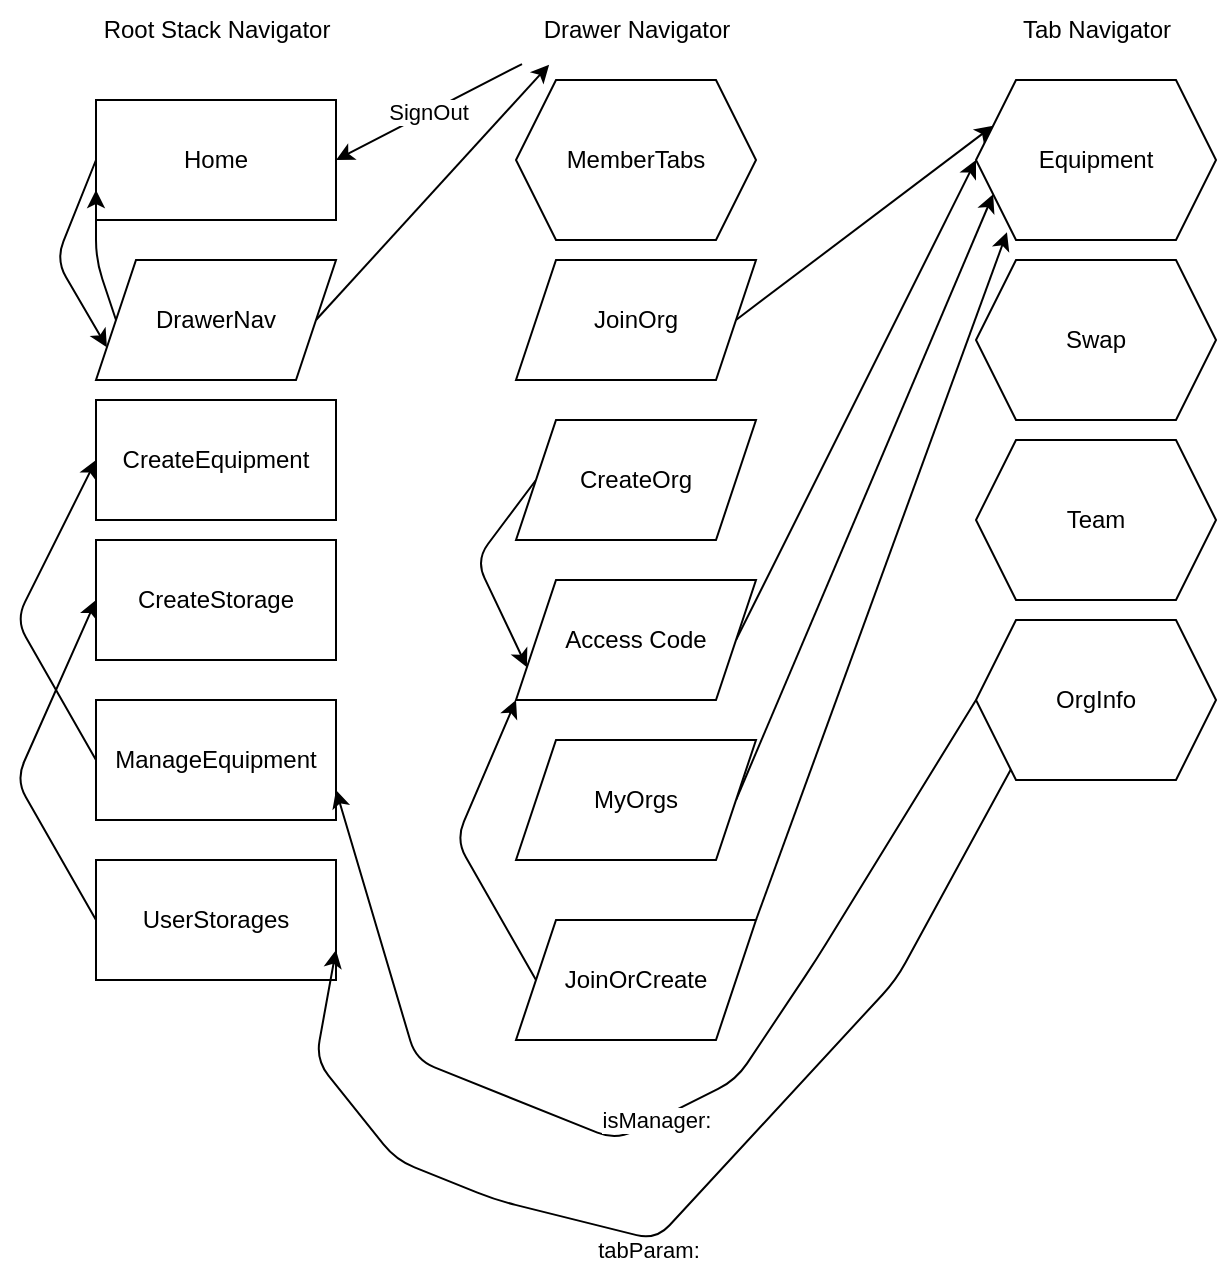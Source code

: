 <mxfile>
    <diagram id="_8pjSe3Pm8H43bbgl2Ej" name="Page-1">
        <mxGraphModel dx="429" dy="636" grid="1" gridSize="10" guides="1" tooltips="1" connect="1" arrows="1" fold="1" page="1" pageScale="1" pageWidth="850" pageHeight="1100" math="0" shadow="0">
            <root>
                <mxCell id="0"/>
                <mxCell id="1" parent="0"/>
                <mxCell id="24" style="edgeStyle=none;html=1;exitX=0;exitY=0.5;exitDx=0;exitDy=0;entryX=0;entryY=0.75;entryDx=0;entryDy=0;" parent="1" source="2" target="9" edge="1">
                    <mxGeometry relative="1" as="geometry">
                        <Array as="points">
                            <mxPoint x="60" y="170"/>
                        </Array>
                    </mxGeometry>
                </mxCell>
                <mxCell id="2" value="Home" style="whiteSpace=wrap;html=1;" parent="1" vertex="1">
                    <mxGeometry x="80" y="90" width="120" height="60" as="geometry"/>
                </mxCell>
                <mxCell id="4" value="Root Stack Navigator" style="text;html=1;align=center;verticalAlign=middle;resizable=0;points=[];autosize=1;strokeColor=none;fillColor=none;" parent="1" vertex="1">
                    <mxGeometry x="70" y="40" width="140" height="30" as="geometry"/>
                </mxCell>
                <mxCell id="40" style="edgeStyle=none;html=1;exitX=0;exitY=0.5;exitDx=0;exitDy=0;entryX=0;entryY=0.5;entryDx=0;entryDy=0;" edge="1" parent="1" source="5" target="6">
                    <mxGeometry relative="1" as="geometry">
                        <Array as="points">
                            <mxPoint x="40" y="350"/>
                        </Array>
                    </mxGeometry>
                </mxCell>
                <mxCell id="5" value="ManageEquipment" style="whiteSpace=wrap;html=1;" parent="1" vertex="1">
                    <mxGeometry x="80" y="390" width="120" height="60" as="geometry"/>
                </mxCell>
                <mxCell id="6" value="CreateEquipment" style="whiteSpace=wrap;html=1;" parent="1" vertex="1">
                    <mxGeometry x="80" y="240" width="120" height="60" as="geometry"/>
                </mxCell>
                <mxCell id="39" style="edgeStyle=none;html=1;exitX=0;exitY=0.5;exitDx=0;exitDy=0;entryX=0;entryY=0.5;entryDx=0;entryDy=0;" edge="1" parent="1" source="7" target="8">
                    <mxGeometry relative="1" as="geometry">
                        <Array as="points">
                            <mxPoint x="40" y="430"/>
                        </Array>
                    </mxGeometry>
                </mxCell>
                <mxCell id="7" value="UserStorages" style="whiteSpace=wrap;html=1;" parent="1" vertex="1">
                    <mxGeometry x="80" y="470" width="120" height="60" as="geometry"/>
                </mxCell>
                <mxCell id="8" value="CreateStorage" style="whiteSpace=wrap;html=1;" parent="1" vertex="1">
                    <mxGeometry x="80" y="310" width="120" height="60" as="geometry"/>
                </mxCell>
                <mxCell id="26" style="edgeStyle=none;html=1;exitX=0;exitY=0.5;exitDx=0;exitDy=0;entryX=0;entryY=0.75;entryDx=0;entryDy=0;" parent="1" source="9" target="2" edge="1">
                    <mxGeometry relative="1" as="geometry">
                        <Array as="points">
                            <mxPoint x="80" y="170"/>
                        </Array>
                    </mxGeometry>
                </mxCell>
                <mxCell id="29" style="edgeStyle=none;html=1;exitX=1;exitY=0.5;exitDx=0;exitDy=0;entryX=0.138;entryY=1.079;entryDx=0;entryDy=0;entryPerimeter=0;" parent="1" source="9" target="10" edge="1">
                    <mxGeometry relative="1" as="geometry"/>
                </mxCell>
                <mxCell id="9" value="DrawerNav" style="shape=parallelogram;perimeter=parallelogramPerimeter;whiteSpace=wrap;html=1;fixedSize=1;" parent="1" vertex="1">
                    <mxGeometry x="80" y="170" width="120" height="60" as="geometry"/>
                </mxCell>
                <mxCell id="10" value="Drawer Navigator" style="text;html=1;align=center;verticalAlign=middle;resizable=0;points=[];autosize=1;strokeColor=none;fillColor=none;" parent="1" vertex="1">
                    <mxGeometry x="290" y="40" width="120" height="30" as="geometry"/>
                </mxCell>
                <mxCell id="27" style="edgeStyle=none;html=1;exitX=1;exitY=0.5;exitDx=0;exitDy=0;entryX=0;entryY=0.25;entryDx=0;entryDy=0;" parent="1" source="12" target="18" edge="1">
                    <mxGeometry relative="1" as="geometry"/>
                </mxCell>
                <mxCell id="11" value="MemberTabs" style="shape=hexagon;perimeter=hexagonPerimeter2;whiteSpace=wrap;html=1;fixedSize=1;" parent="1" vertex="1">
                    <mxGeometry x="290" y="80" width="120" height="80" as="geometry"/>
                </mxCell>
                <mxCell id="12" value="JoinOrg" style="shape=parallelogram;perimeter=parallelogramPerimeter;whiteSpace=wrap;html=1;fixedSize=1;" parent="1" vertex="1">
                    <mxGeometry x="290" y="170" width="120" height="60" as="geometry"/>
                </mxCell>
                <mxCell id="30" style="edgeStyle=none;html=1;exitX=1;exitY=0.5;exitDx=0;exitDy=0;entryX=0;entryY=0.5;entryDx=0;entryDy=0;" parent="1" source="14" target="18" edge="1">
                    <mxGeometry relative="1" as="geometry"/>
                </mxCell>
                <mxCell id="33" style="edgeStyle=none;html=1;exitX=0;exitY=0.5;exitDx=0;exitDy=0;entryX=0;entryY=0.75;entryDx=0;entryDy=0;" parent="1" source="13" target="14" edge="1">
                    <mxGeometry relative="1" as="geometry">
                        <Array as="points">
                            <mxPoint x="270" y="320"/>
                        </Array>
                    </mxGeometry>
                </mxCell>
                <mxCell id="13" value="CreateOrg" style="shape=parallelogram;perimeter=parallelogramPerimeter;whiteSpace=wrap;html=1;fixedSize=1;" parent="1" vertex="1">
                    <mxGeometry x="290" y="250" width="120" height="60" as="geometry"/>
                </mxCell>
                <mxCell id="14" value="Access Code" style="shape=parallelogram;perimeter=parallelogramPerimeter;whiteSpace=wrap;html=1;fixedSize=1;" parent="1" vertex="1">
                    <mxGeometry x="290" y="330" width="120" height="60" as="geometry"/>
                </mxCell>
                <mxCell id="31" style="edgeStyle=none;html=1;exitX=1;exitY=0.5;exitDx=0;exitDy=0;entryX=0;entryY=0.75;entryDx=0;entryDy=0;" parent="1" source="15" target="18" edge="1">
                    <mxGeometry relative="1" as="geometry"/>
                </mxCell>
                <mxCell id="15" value="MyOrgs" style="shape=parallelogram;perimeter=parallelogramPerimeter;whiteSpace=wrap;html=1;fixedSize=1;" parent="1" vertex="1">
                    <mxGeometry x="290" y="410" width="120" height="60" as="geometry"/>
                </mxCell>
                <mxCell id="34" style="edgeStyle=none;html=1;exitX=0;exitY=0.5;exitDx=0;exitDy=0;" parent="1" source="16" edge="1">
                    <mxGeometry relative="1" as="geometry">
                        <mxPoint x="290" y="390" as="targetPoint"/>
                        <Array as="points">
                            <mxPoint x="260" y="460"/>
                        </Array>
                    </mxGeometry>
                </mxCell>
                <mxCell id="36" style="edgeStyle=none;html=1;exitX=1;exitY=0;exitDx=0;exitDy=0;entryX=0.129;entryY=0.952;entryDx=0;entryDy=0;entryPerimeter=0;" parent="1" source="16" target="18" edge="1">
                    <mxGeometry relative="1" as="geometry"/>
                </mxCell>
                <mxCell id="16" value="JoinOrCreate" style="shape=parallelogram;perimeter=parallelogramPerimeter;whiteSpace=wrap;html=1;fixedSize=1;" parent="1" vertex="1">
                    <mxGeometry x="290" y="500" width="120" height="60" as="geometry"/>
                </mxCell>
                <mxCell id="17" value="Tab Navigator" style="text;html=1;align=center;verticalAlign=middle;resizable=0;points=[];autosize=1;strokeColor=none;fillColor=none;" parent="1" vertex="1">
                    <mxGeometry x="530" y="40" width="100" height="30" as="geometry"/>
                </mxCell>
                <mxCell id="18" value="Equipment" style="shape=hexagon;perimeter=hexagonPerimeter2;whiteSpace=wrap;html=1;fixedSize=1;" parent="1" vertex="1">
                    <mxGeometry x="520" y="80" width="120" height="80" as="geometry"/>
                </mxCell>
                <mxCell id="19" value="Swap" style="shape=hexagon;perimeter=hexagonPerimeter2;whiteSpace=wrap;html=1;fixedSize=1;" parent="1" vertex="1">
                    <mxGeometry x="520" y="170" width="120" height="80" as="geometry"/>
                </mxCell>
                <mxCell id="20" value="Team" style="shape=hexagon;perimeter=hexagonPerimeter2;whiteSpace=wrap;html=1;fixedSize=1;" parent="1" vertex="1">
                    <mxGeometry x="520" y="260" width="120" height="80" as="geometry"/>
                </mxCell>
                <mxCell id="37" value="tabParam:" style="edgeStyle=none;html=1;entryX=1;entryY=0.75;entryDx=0;entryDy=0;" edge="1" parent="1" target="7">
                    <mxGeometry x="0.093" y="6" relative="1" as="geometry">
                        <mxPoint x="540" y="420" as="sourcePoint"/>
                        <Array as="points">
                            <mxPoint x="480" y="530"/>
                            <mxPoint x="360" y="660"/>
                            <mxPoint x="280" y="640"/>
                            <mxPoint x="230" y="620"/>
                            <mxPoint x="190" y="570"/>
                        </Array>
                        <mxPoint as="offset"/>
                    </mxGeometry>
                </mxCell>
                <mxCell id="38" value="isManager:" style="edgeStyle=none;html=1;exitX=0;exitY=0.5;exitDx=0;exitDy=0;entryX=1;entryY=0.75;entryDx=0;entryDy=0;" edge="1" parent="1" source="21" target="5">
                    <mxGeometry relative="1" as="geometry">
                        <mxPoint x="500" y="680" as="targetPoint"/>
                        <Array as="points">
                            <mxPoint x="440" y="520"/>
                            <mxPoint x="400" y="580"/>
                            <mxPoint x="340" y="610"/>
                            <mxPoint x="240" y="570"/>
                        </Array>
                    </mxGeometry>
                </mxCell>
                <mxCell id="21" value="OrgInfo" style="shape=hexagon;perimeter=hexagonPerimeter2;whiteSpace=wrap;html=1;fixedSize=1;" parent="1" vertex="1">
                    <mxGeometry x="520" y="350" width="120" height="80" as="geometry"/>
                </mxCell>
                <mxCell id="28" value="SignOut" style="edgeStyle=none;html=1;exitX=0.025;exitY=1.067;exitDx=0;exitDy=0;entryX=1;entryY=0.5;entryDx=0;entryDy=0;exitPerimeter=0;" parent="1" source="10" target="2" edge="1">
                    <mxGeometry relative="1" as="geometry">
                        <mxPoint x="220" y="240" as="sourcePoint"/>
                        <mxPoint x="290" y="70" as="targetPoint"/>
                    </mxGeometry>
                </mxCell>
            </root>
        </mxGraphModel>
    </diagram>
</mxfile>